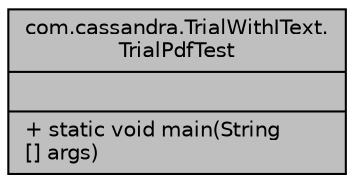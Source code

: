 digraph "com.cassandra.TrialWithIText.TrialPdfTest"
{
 // LATEX_PDF_SIZE
  edge [fontname="Helvetica",fontsize="10",labelfontname="Helvetica",labelfontsize="10"];
  node [fontname="Helvetica",fontsize="10",shape=record];
  Node1 [label="{com.cassandra.TrialWithIText.\lTrialPdfTest\n||+ static void main(String\l[] args)\l}",height=0.2,width=0.4,color="black", fillcolor="grey75", style="filled", fontcolor="black",tooltip=" "];
}
